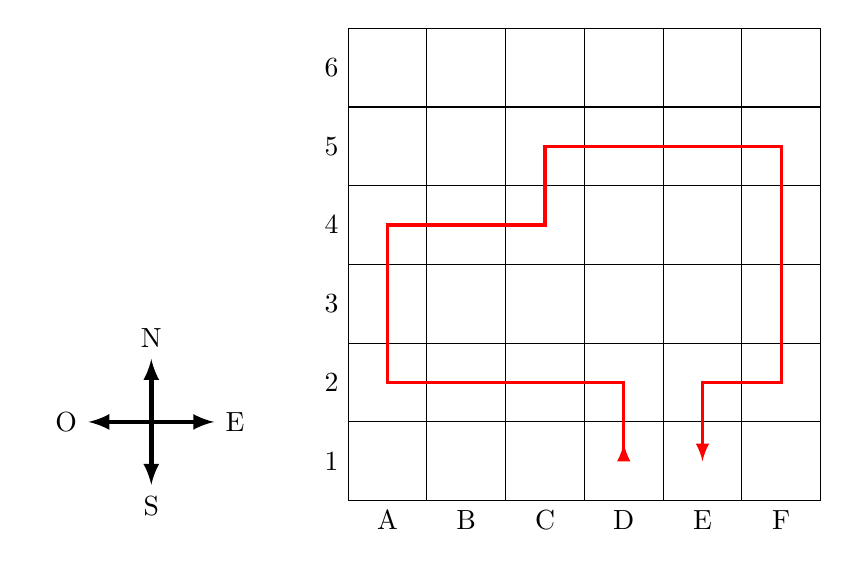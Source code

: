 \tikzstyle{line} = [draw, ultra thick]
\tikzstyle{arrow} = [->,>=latex, red,very thick]
\begin{tikzpicture}

% NSEO
\begin{scope}[xshift=-1.5cm,yshift=2cm,scale=0.8]
\draw[<->, >=latex, ultra thick] (-1,0) node[left]{O}--(1,0)node[right]{E};
\draw[<->, >=latex, ultra thick] (0,-1)node[below]{S}--(0,1)node[above]{N};
\end{scope}

% Grille
\draw[step=1.0, black] (1,1) grid (7,7);

% Labels
\foreach \x/\L in {1/A, 2/B, 3/C, 4/D, 5/E, 6/F}{
  \node[below] at (\x+0.5,1) {\L};
}
\foreach \y/\L in {1/1,2/2,3/3,4/4,5/5,6/6}{
  \node[left] at (1,\y+0.5) {\L};
}

% %%%%%%%%%%%%%%%%%%%%%%%%%%%%

\draw[arrow,>->] (4.5,1.5)--++(0,1)--++(-2,0)--++(-1,0)--++(0,2)--++(2,0)--++(0,1)--++(3,0)--++(0,-3)--++(-1,0)--++(0,-1);

%%%%%%%%%%%%%%%%%%%%%%%%%%%%
\end{tikzpicture}